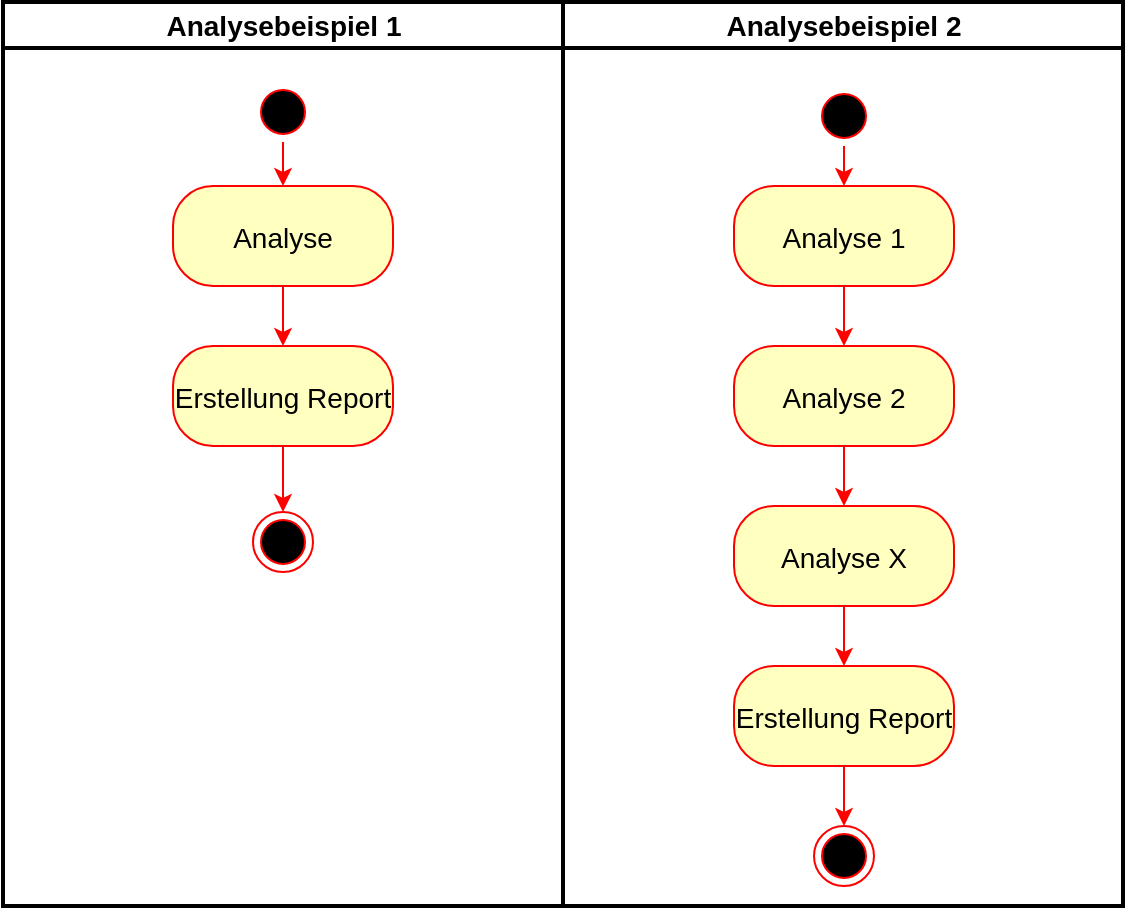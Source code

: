 <mxfile version="20.3.0" type="device"><diagram name="Page-1" id="e7e014a7-5840-1c2e-5031-d8a46d1fe8dd"><mxGraphModel dx="1426" dy="816" grid="1" gridSize="10" guides="1" tooltips="1" connect="1" arrows="1" fold="1" page="1" pageScale="1" pageWidth="1169" pageHeight="826" background="none" math="0" shadow="0"><root><mxCell id="0"/><mxCell id="1" parent="0"/><mxCell id="2" value="Analysebeispiel 1" style="swimlane;whiteSpace=wrap;strokeWidth=2;fontSize=14;" parent="1" vertex="1"><mxGeometry x="164.5" y="128" width="280" height="452" as="geometry"/></mxCell><mxCell id="VC6bH5PNm7HVpbjENi2U-16" style="edgeStyle=orthogonalEdgeStyle;rounded=0;orthogonalLoop=1;jettySize=auto;html=1;exitX=0.5;exitY=1;exitDx=0;exitDy=0;entryX=0.5;entryY=0;entryDx=0;entryDy=0;strokeColor=#FF0000;fontSize=14;" parent="2" source="7" target="8" edge="1"><mxGeometry relative="1" as="geometry"/></mxCell><mxCell id="7" value="Analyse" style="strokeWidth=1;fillColor=#ffffc0;strokeColor=#ff0000;fontColor=#000000;rounded=1;arcSize=40;fontSize=14;" parent="2" vertex="1"><mxGeometry x="85" y="92" width="110" height="50" as="geometry"/></mxCell><mxCell id="VC6bH5PNm7HVpbjENi2U-25" style="edgeStyle=orthogonalEdgeStyle;rounded=0;orthogonalLoop=1;jettySize=auto;html=1;exitX=0.5;exitY=1;exitDx=0;exitDy=0;strokeColor=#FF0000;fontSize=14;" parent="2" source="8" target="VC6bH5PNm7HVpbjENi2U-21" edge="1"><mxGeometry relative="1" as="geometry"/></mxCell><mxCell id="8" value="Erstellung Report" style="strokeWidth=1;fillColor=#ffffc0;strokeColor=#ff0000;fontColor=#000000;rounded=1;arcSize=40;fontSize=14;" parent="2" vertex="1"><mxGeometry x="85" y="172" width="110" height="50" as="geometry"/></mxCell><mxCell id="VC6bH5PNm7HVpbjENi2U-22" style="edgeStyle=orthogonalEdgeStyle;rounded=0;orthogonalLoop=1;jettySize=auto;html=1;exitX=0.5;exitY=1;exitDx=0;exitDy=0;entryX=0.5;entryY=0;entryDx=0;entryDy=0;strokeColor=#FF0000;fontSize=14;" parent="2" source="VC6bH5PNm7HVpbjENi2U-11" target="7" edge="1"><mxGeometry relative="1" as="geometry"/></mxCell><mxCell id="VC6bH5PNm7HVpbjENi2U-11" value="" style="ellipse;shape=startState;fillColor=#000000;strokeColor=#ff0000;fontSize=14;" parent="2" vertex="1"><mxGeometry x="125" y="40" width="30" height="30" as="geometry"/></mxCell><mxCell id="VC6bH5PNm7HVpbjENi2U-21" value="" style="ellipse;shape=endState;fillColor=#000000;strokeColor=#ff0000;fontSize=14;" parent="2" vertex="1"><mxGeometry x="125" y="255" width="30" height="30" as="geometry"/></mxCell><mxCell id="3" value="Analysebeispiel 2" style="swimlane;whiteSpace=wrap;startSize=23;strokeWidth=2;fontSize=14;" parent="1" vertex="1"><mxGeometry x="444.5" y="128" width="280" height="452" as="geometry"/></mxCell><mxCell id="VC6bH5PNm7HVpbjENi2U-17" style="edgeStyle=orthogonalEdgeStyle;rounded=0;orthogonalLoop=1;jettySize=auto;html=1;exitX=0.5;exitY=1;exitDx=0;exitDy=0;entryX=0.5;entryY=0;entryDx=0;entryDy=0;strokeColor=#FF0000;fontSize=14;" parent="3" source="Y2N3d-fMaXQ2VUIckM9u-42" target="Y2N3d-fMaXQ2VUIckM9u-43" edge="1"><mxGeometry relative="1" as="geometry"/></mxCell><mxCell id="Y2N3d-fMaXQ2VUIckM9u-42" value="Analyse 1" style="strokeWidth=1;fillColor=#ffffc0;strokeColor=#ff0000;fontColor=#000000;rounded=1;arcSize=40;fontSize=14;" parent="3" vertex="1"><mxGeometry x="85.5" y="92" width="110" height="50" as="geometry"/></mxCell><mxCell id="VC6bH5PNm7HVpbjENi2U-18" style="edgeStyle=orthogonalEdgeStyle;rounded=0;orthogonalLoop=1;jettySize=auto;html=1;exitX=0.5;exitY=1;exitDx=0;exitDy=0;entryX=0.5;entryY=0;entryDx=0;entryDy=0;strokeColor=#FF0000;fontSize=14;" parent="3" source="Y2N3d-fMaXQ2VUIckM9u-43" target="Y2N3d-fMaXQ2VUIckM9u-45" edge="1"><mxGeometry relative="1" as="geometry"/></mxCell><mxCell id="Y2N3d-fMaXQ2VUIckM9u-43" value="Analyse 2" style="strokeWidth=1;fillColor=#ffffc0;strokeColor=#ff0000;fontColor=#000000;rounded=1;arcSize=40;fontSize=14;" parent="3" vertex="1"><mxGeometry x="85.5" y="172" width="110" height="50" as="geometry"/></mxCell><mxCell id="VC6bH5PNm7HVpbjENi2U-19" style="edgeStyle=orthogonalEdgeStyle;rounded=0;orthogonalLoop=1;jettySize=auto;html=1;exitX=0.5;exitY=1;exitDx=0;exitDy=0;entryX=0.5;entryY=0;entryDx=0;entryDy=0;strokeColor=#FF0000;fontSize=14;" parent="3" source="Y2N3d-fMaXQ2VUIckM9u-45" target="Y2N3d-fMaXQ2VUIckM9u-48" edge="1"><mxGeometry relative="1" as="geometry"/></mxCell><mxCell id="Y2N3d-fMaXQ2VUIckM9u-45" value="Analyse X" style="strokeWidth=1;fillColor=#ffffc0;strokeColor=#ff0000;fontColor=#000000;rounded=1;arcSize=40;fontSize=14;" parent="3" vertex="1"><mxGeometry x="85.5" y="252" width="110" height="50" as="geometry"/></mxCell><mxCell id="VC6bH5PNm7HVpbjENi2U-24" style="edgeStyle=orthogonalEdgeStyle;rounded=0;orthogonalLoop=1;jettySize=auto;html=1;exitX=0.5;exitY=1;exitDx=0;exitDy=0;entryX=0.5;entryY=0;entryDx=0;entryDy=0;strokeColor=#FF0000;fontSize=14;" parent="3" source="Y2N3d-fMaXQ2VUIckM9u-48" target="VC6bH5PNm7HVpbjENi2U-20" edge="1"><mxGeometry relative="1" as="geometry"/></mxCell><mxCell id="Y2N3d-fMaXQ2VUIckM9u-48" value="Erstellung Report" style="strokeWidth=1;fillColor=#ffffc0;strokeColor=#ff0000;fontColor=#000000;rounded=1;arcSize=40;fontSize=14;" parent="3" vertex="1"><mxGeometry x="85.5" y="332" width="110" height="50" as="geometry"/></mxCell><mxCell id="VC6bH5PNm7HVpbjENi2U-23" style="edgeStyle=orthogonalEdgeStyle;rounded=0;orthogonalLoop=1;jettySize=auto;html=1;exitX=0.5;exitY=1;exitDx=0;exitDy=0;entryX=0.5;entryY=0;entryDx=0;entryDy=0;strokeColor=#FF0000;fontSize=14;" parent="3" source="VC6bH5PNm7HVpbjENi2U-13" target="Y2N3d-fMaXQ2VUIckM9u-42" edge="1"><mxGeometry relative="1" as="geometry"/></mxCell><mxCell id="VC6bH5PNm7HVpbjENi2U-13" value="" style="ellipse;shape=startState;fillColor=#000000;strokeColor=#ff0000;fontSize=14;" parent="3" vertex="1"><mxGeometry x="125.5" y="42" width="30" height="30" as="geometry"/></mxCell><mxCell id="VC6bH5PNm7HVpbjENi2U-20" value="" style="ellipse;shape=endState;fillColor=#000000;strokeColor=#ff0000;fontSize=14;" parent="3" vertex="1"><mxGeometry x="125.5" y="412" width="30" height="30" as="geometry"/></mxCell></root></mxGraphModel></diagram></mxfile>